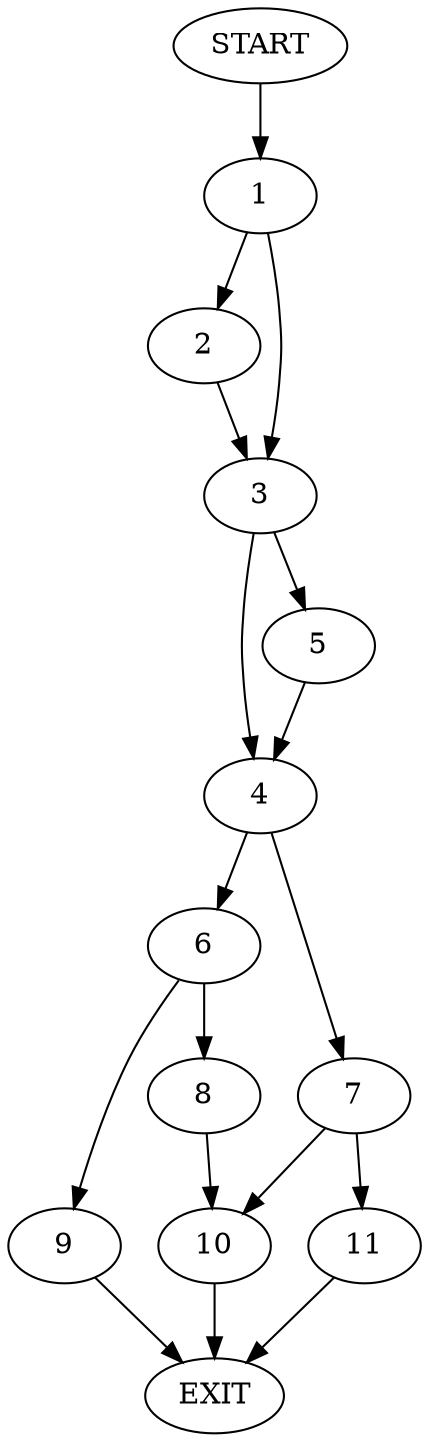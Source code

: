digraph {
0 [label="START"]
12 [label="EXIT"]
0 -> 1
1 -> 2
1 -> 3
3 -> 4
3 -> 5
2 -> 3
4 -> 6
4 -> 7
5 -> 4
6 -> 8
6 -> 9
7 -> 10
7 -> 11
8 -> 10
9 -> 12
10 -> 12
11 -> 12
}
